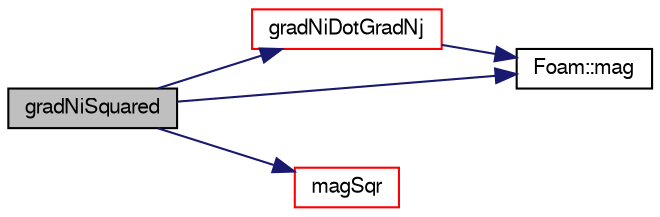 digraph "gradNiSquared"
{
  bgcolor="transparent";
  edge [fontname="FreeSans",fontsize="10",labelfontname="FreeSans",labelfontsize="10"];
  node [fontname="FreeSans",fontsize="10",shape=record];
  rankdir="LR";
  Node598 [label="gradNiSquared",height=0.2,width=0.4,color="black", fillcolor="grey75", style="filled", fontcolor="black"];
  Node598 -> Node599 [color="midnightblue",fontsize="10",style="solid",fontname="FreeSans"];
  Node599 [label="gradNiDotGradNj",height=0.2,width=0.4,color="red",URL="$a27586.html#a1c744ccbf9f0a0e88152f060f97dd38f"];
  Node599 -> Node600 [color="midnightblue",fontsize="10",style="solid",fontname="FreeSans"];
  Node600 [label="Foam::mag",height=0.2,width=0.4,color="black",URL="$a21124.html#a929da2a3fdcf3dacbbe0487d3a330dae"];
  Node598 -> Node600 [color="midnightblue",fontsize="10",style="solid",fontname="FreeSans"];
  Node598 -> Node605 [color="midnightblue",fontsize="10",style="solid",fontname="FreeSans"];
  Node605 [label="magSqr",height=0.2,width=0.4,color="red",URL="$a12539.html#ab0cd33eb018a643a64ca545601530791"];
}
